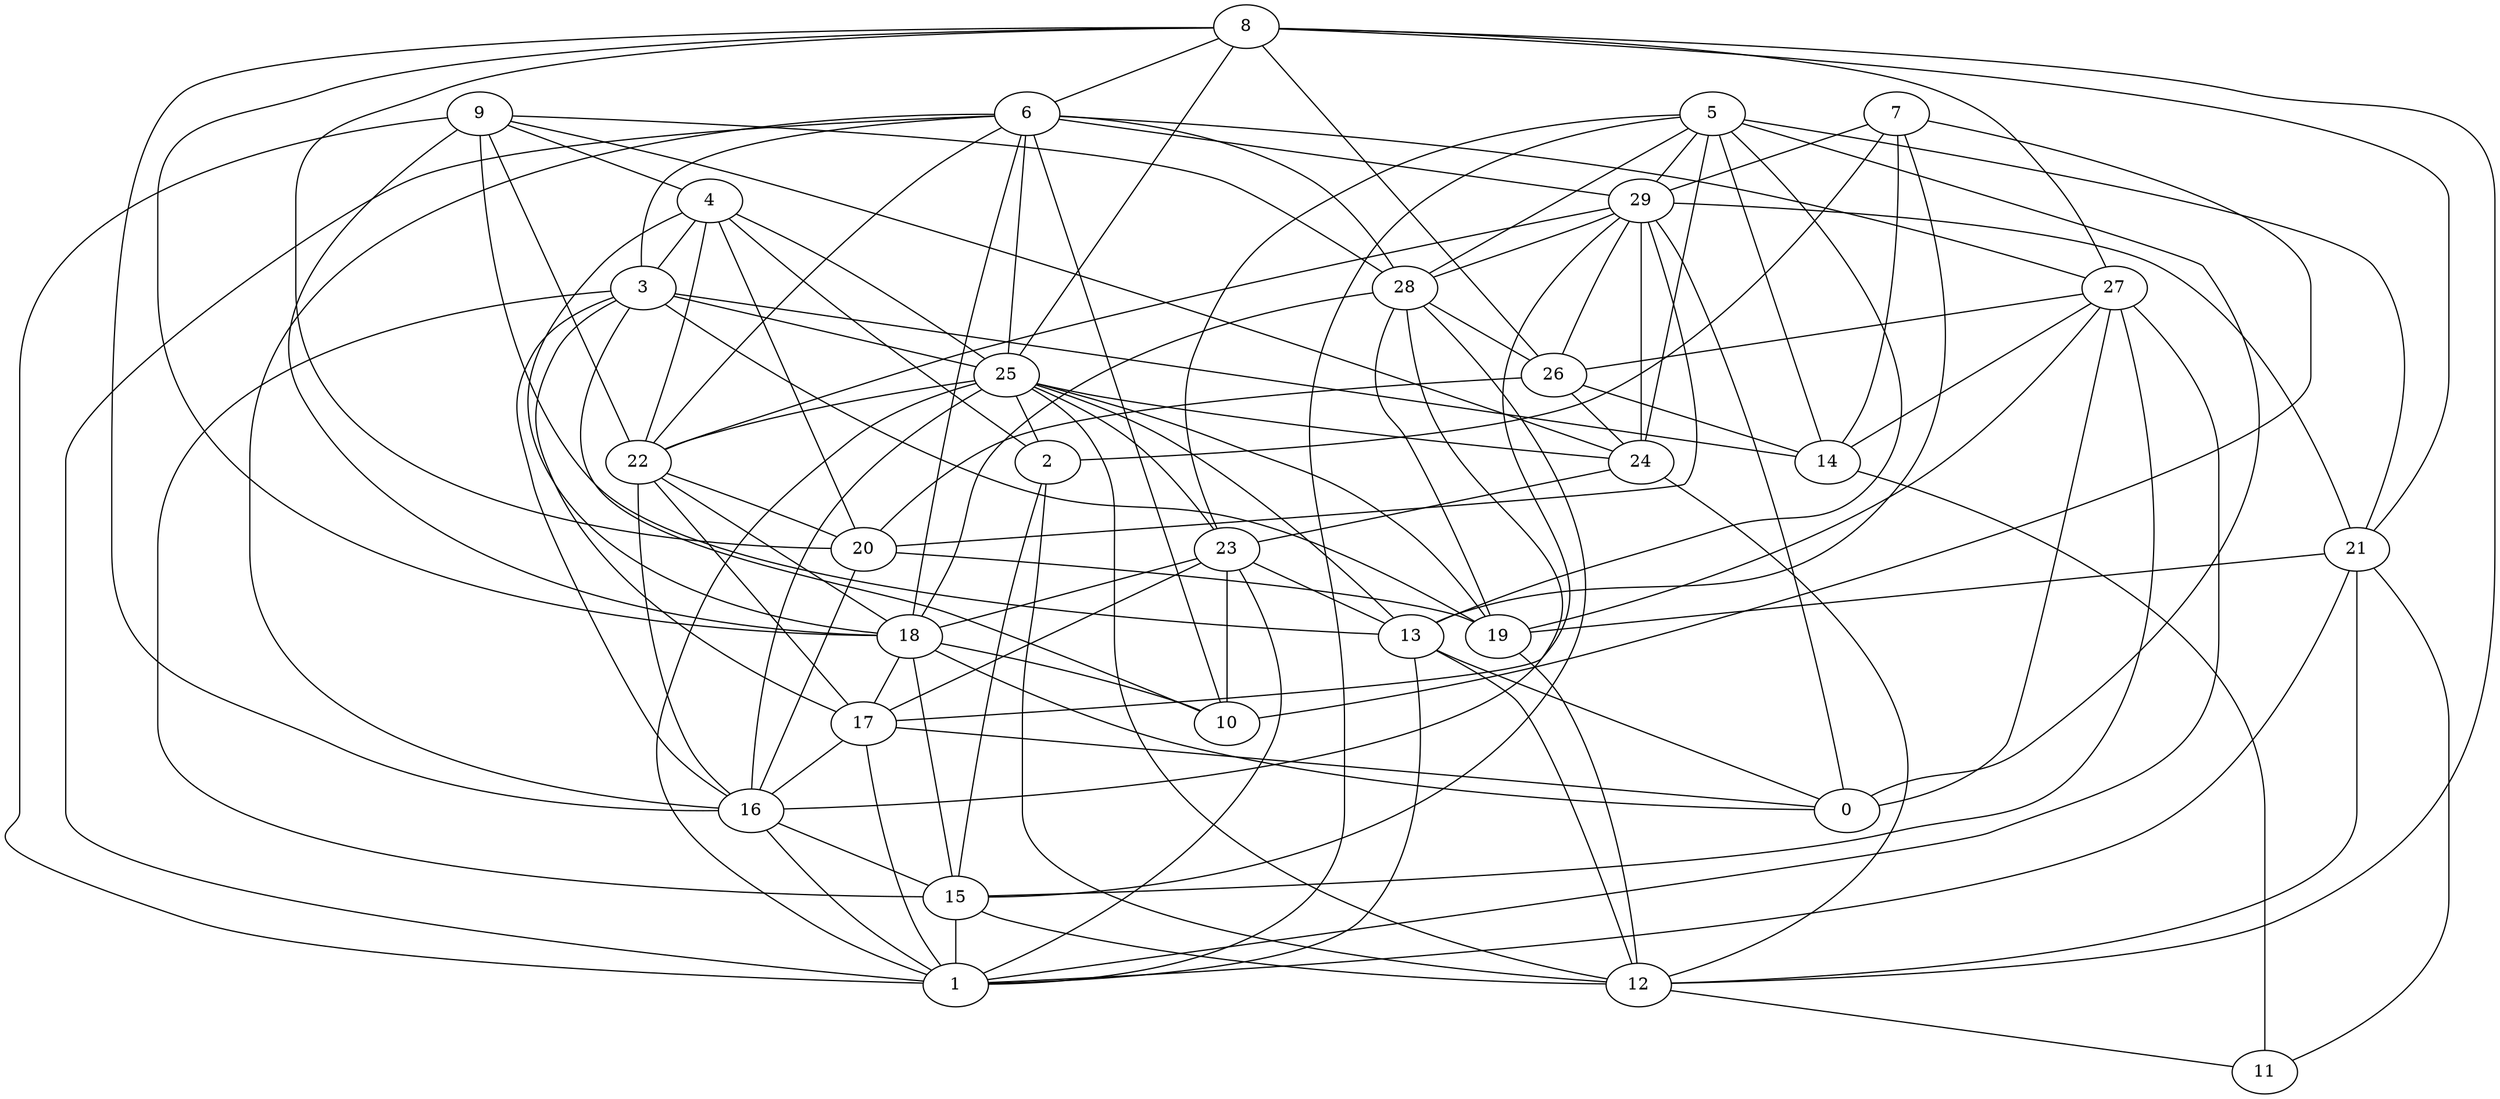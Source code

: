 digraph GG_graph {

subgraph G_graph {
edge [color = black]
"4" -> "3" [dir = none]
"4" -> "2" [dir = none]
"13" -> "1" [dir = none]
"15" -> "12" [dir = none]
"29" -> "26" [dir = none]
"29" -> "22" [dir = none]
"29" -> "17" [dir = none]
"29" -> "21" [dir = none]
"29" -> "24" [dir = none]
"9" -> "24" [dir = none]
"9" -> "28" [dir = none]
"9" -> "1" [dir = none]
"9" -> "22" [dir = none]
"22" -> "20" [dir = none]
"22" -> "18" [dir = none]
"22" -> "17" [dir = none]
"18" -> "17" [dir = none]
"18" -> "10" [dir = none]
"18" -> "15" [dir = none]
"27" -> "1" [dir = none]
"27" -> "0" [dir = none]
"27" -> "15" [dir = none]
"27" -> "14" [dir = none]
"17" -> "1" [dir = none]
"17" -> "0" [dir = none]
"17" -> "16" [dir = none]
"28" -> "19" [dir = none]
"28" -> "26" [dir = none]
"7" -> "10" [dir = none]
"7" -> "14" [dir = none]
"7" -> "2" [dir = none]
"6" -> "22" [dir = none]
"6" -> "1" [dir = none]
"6" -> "3" [dir = none]
"6" -> "16" [dir = none]
"3" -> "14" [dir = none]
"3" -> "25" [dir = none]
"3" -> "15" [dir = none]
"3" -> "10" [dir = none]
"5" -> "13" [dir = none]
"5" -> "24" [dir = none]
"5" -> "28" [dir = none]
"8" -> "16" [dir = none]
"8" -> "25" [dir = none]
"8" -> "18" [dir = none]
"8" -> "21" [dir = none]
"8" -> "6" [dir = none]
"8" -> "20" [dir = none]
"21" -> "12" [dir = none]
"21" -> "11" [dir = none]
"21" -> "19" [dir = none]
"23" -> "17" [dir = none]
"23" -> "18" [dir = none]
"12" -> "11" [dir = none]
"25" -> "1" [dir = none]
"25" -> "13" [dir = none]
"25" -> "2" [dir = none]
"2" -> "12" [dir = none]
"3" -> "17" [dir = none]
"19" -> "12" [dir = none]
"15" -> "1" [dir = none]
"13" -> "0" [dir = none]
"4" -> "20" [dir = none]
"20" -> "19" [dir = none]
"24" -> "12" [dir = none]
"24" -> "23" [dir = none]
"26" -> "14" [dir = none]
"5" -> "29" [dir = none]
"6" -> "28" [dir = none]
"29" -> "0" [dir = none]
"25" -> "16" [dir = none]
"28" -> "16" [dir = none]
"26" -> "20" [dir = none]
"5" -> "21" [dir = none]
"4" -> "22" [dir = none]
"5" -> "23" [dir = none]
"28" -> "18" [dir = none]
"25" -> "23" [dir = none]
"8" -> "26" [dir = none]
"21" -> "1" [dir = none]
"23" -> "13" [dir = none]
"25" -> "22" [dir = none]
"26" -> "24" [dir = none]
"16" -> "1" [dir = none]
"9" -> "4" [dir = none]
"22" -> "16" [dir = none]
"29" -> "28" [dir = none]
"5" -> "1" [dir = none]
"5" -> "0" [dir = none]
"13" -> "12" [dir = none]
"29" -> "20" [dir = none]
"27" -> "19" [dir = none]
"16" -> "15" [dir = none]
"9" -> "13" [dir = none]
"5" -> "14" [dir = none]
"4" -> "25" [dir = none]
"6" -> "25" [dir = none]
"3" -> "19" [dir = none]
"28" -> "15" [dir = none]
"8" -> "27" [dir = none]
"23" -> "1" [dir = none]
"8" -> "12" [dir = none]
"2" -> "15" [dir = none]
"6" -> "27" [dir = none]
"25" -> "24" [dir = none]
"3" -> "16" [dir = none]
"7" -> "29" [dir = none]
"4" -> "18" [dir = none]
"9" -> "18" [dir = none]
"25" -> "19" [dir = none]
"18" -> "0" [dir = none]
"20" -> "16" [dir = none]
"7" -> "13" [dir = none]
"6" -> "29" [dir = none]
"6" -> "10" [dir = none]
"25" -> "12" [dir = none]
"27" -> "26" [dir = none]
"23" -> "10" [dir = none]
"6" -> "18" [dir = none]
"14" -> "11" [dir = none]
}

}
